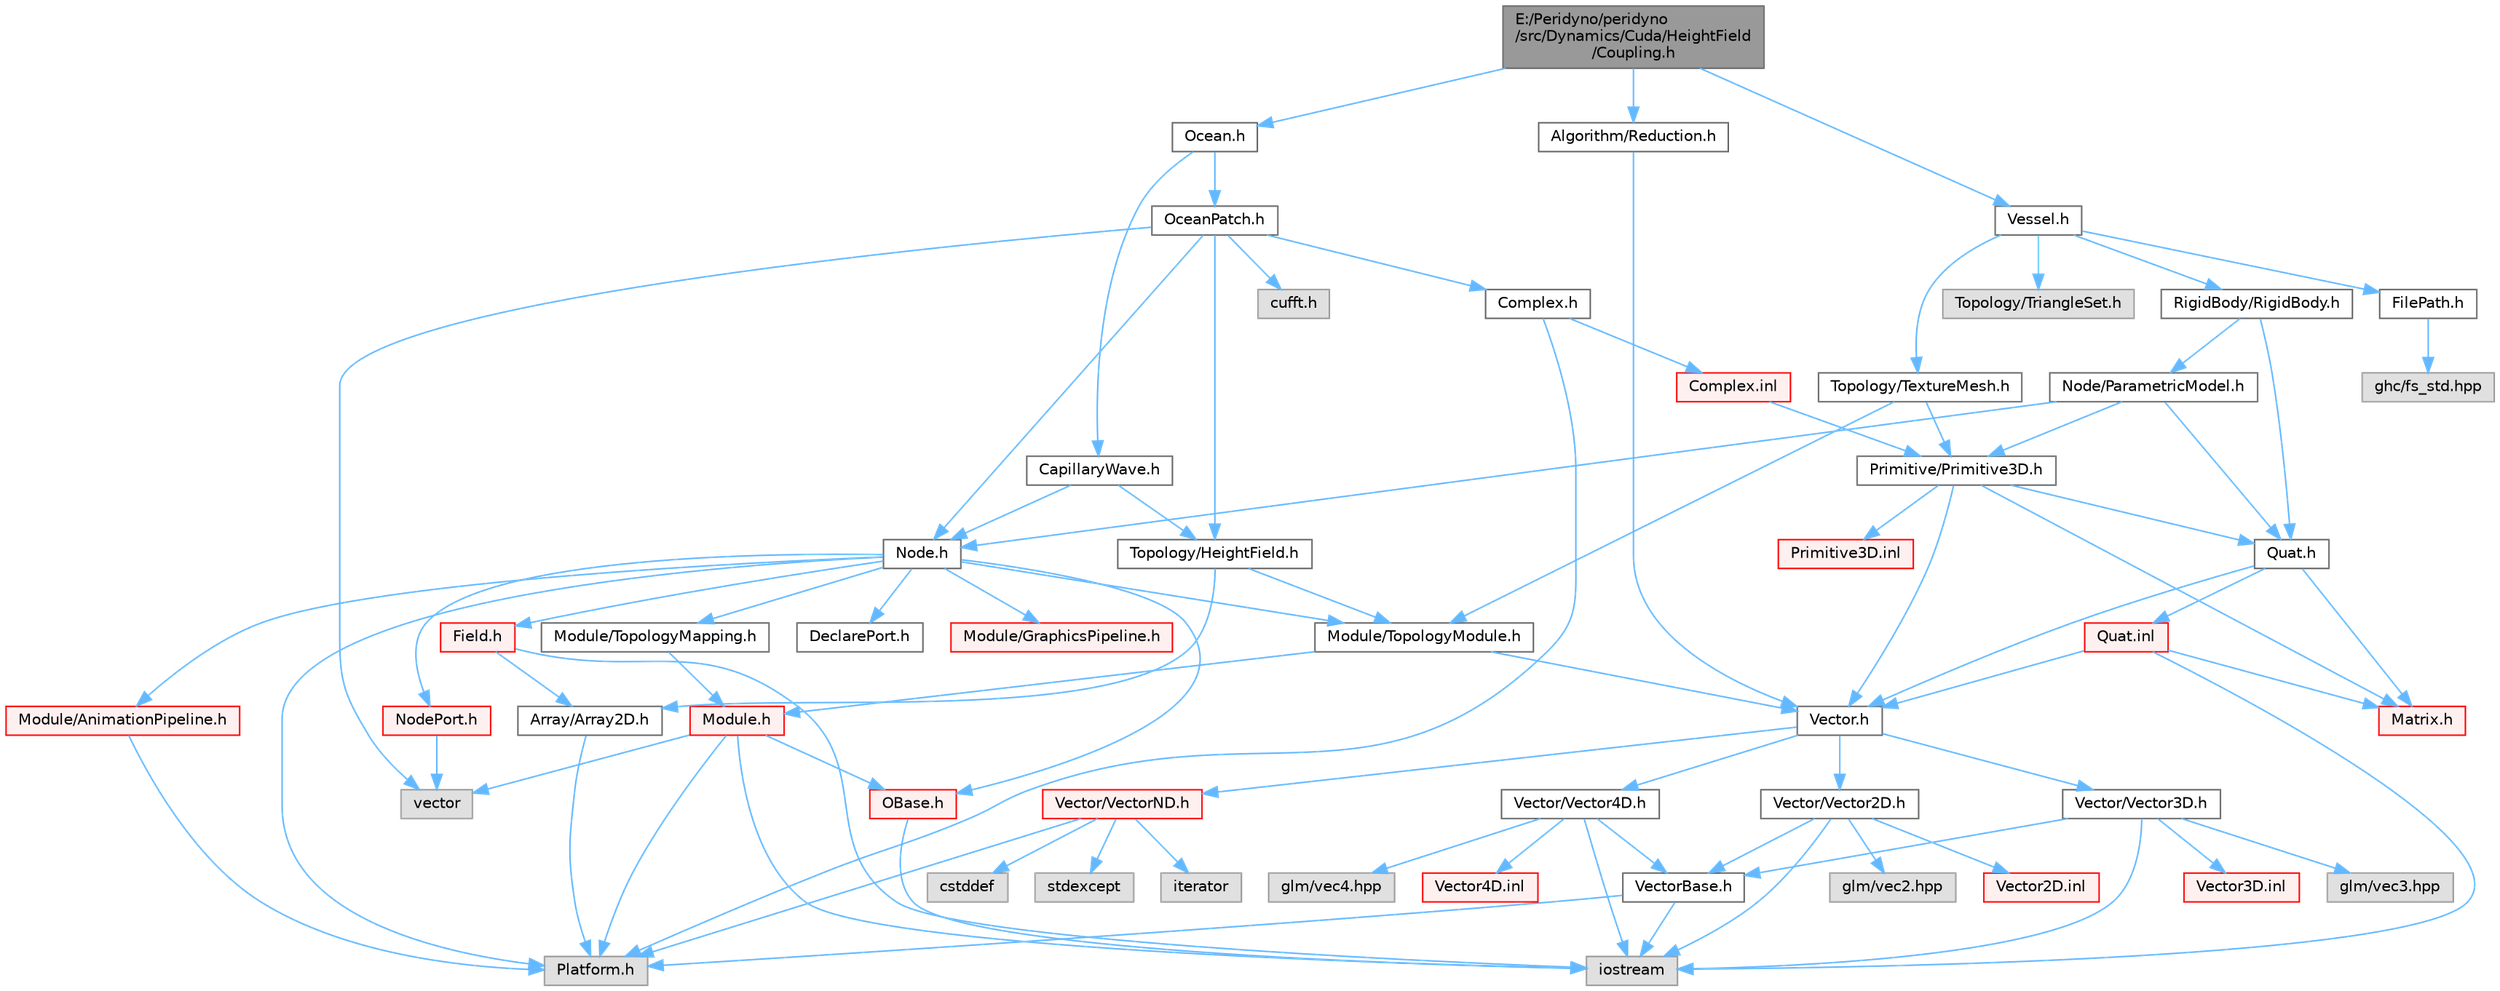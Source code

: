 digraph "E:/Peridyno/peridyno/src/Dynamics/Cuda/HeightField/Coupling.h"
{
 // LATEX_PDF_SIZE
  bgcolor="transparent";
  edge [fontname=Helvetica,fontsize=10,labelfontname=Helvetica,labelfontsize=10];
  node [fontname=Helvetica,fontsize=10,shape=box,height=0.2,width=0.4];
  Node1 [id="Node000001",label="E:/Peridyno/peridyno\l/src/Dynamics/Cuda/HeightField\l/Coupling.h",height=0.2,width=0.4,color="gray40", fillcolor="grey60", style="filled", fontcolor="black",tooltip=" "];
  Node1 -> Node2 [id="edge1_Node000001_Node000002",color="steelblue1",style="solid",tooltip=" "];
  Node2 [id="Node000002",label="Ocean.h",height=0.2,width=0.4,color="grey40", fillcolor="white", style="filled",URL="$_ocean_8h.html",tooltip=" "];
  Node2 -> Node3 [id="edge2_Node000002_Node000003",color="steelblue1",style="solid",tooltip=" "];
  Node3 [id="Node000003",label="OceanPatch.h",height=0.2,width=0.4,color="grey40", fillcolor="white", style="filled",URL="$_ocean_patch_8h.html",tooltip=" "];
  Node3 -> Node4 [id="edge3_Node000003_Node000004",color="steelblue1",style="solid",tooltip=" "];
  Node4 [id="Node000004",label="cufft.h",height=0.2,width=0.4,color="grey60", fillcolor="#E0E0E0", style="filled",tooltip=" "];
  Node3 -> Node5 [id="edge4_Node000003_Node000005",color="steelblue1",style="solid",tooltip=" "];
  Node5 [id="Node000005",label="vector",height=0.2,width=0.4,color="grey60", fillcolor="#E0E0E0", style="filled",tooltip=" "];
  Node3 -> Node6 [id="edge5_Node000003_Node000006",color="steelblue1",style="solid",tooltip=" "];
  Node6 [id="Node000006",label="Node.h",height=0.2,width=0.4,color="grey40", fillcolor="white", style="filled",URL="$_node_8h.html",tooltip=" "];
  Node6 -> Node7 [id="edge6_Node000006_Node000007",color="steelblue1",style="solid",tooltip=" "];
  Node7 [id="Node000007",label="OBase.h",height=0.2,width=0.4,color="red", fillcolor="#FFF0F0", style="filled",URL="$_o_base_8h.html",tooltip=" "];
  Node7 -> Node8 [id="edge7_Node000007_Node000008",color="steelblue1",style="solid",tooltip=" "];
  Node8 [id="Node000008",label="iostream",height=0.2,width=0.4,color="grey60", fillcolor="#E0E0E0", style="filled",tooltip=" "];
  Node6 -> Node19 [id="edge8_Node000006_Node000019",color="steelblue1",style="solid",tooltip=" "];
  Node19 [id="Node000019",label="Field.h",height=0.2,width=0.4,color="red", fillcolor="#FFF0F0", style="filled",URL="$_field_8h.html",tooltip=" "];
  Node19 -> Node8 [id="edge9_Node000019_Node000008",color="steelblue1",style="solid",tooltip=" "];
  Node19 -> Node26 [id="edge10_Node000019_Node000026",color="steelblue1",style="solid",tooltip=" "];
  Node26 [id="Node000026",label="Array/Array2D.h",height=0.2,width=0.4,color="grey40", fillcolor="white", style="filled",URL="$_array2_d_8h.html",tooltip=" "];
  Node26 -> Node10 [id="edge11_Node000026_Node000010",color="steelblue1",style="solid",tooltip=" "];
  Node10 [id="Node000010",label="Platform.h",height=0.2,width=0.4,color="grey60", fillcolor="#E0E0E0", style="filled",tooltip=" "];
  Node6 -> Node10 [id="edge12_Node000006_Node000010",color="steelblue1",style="solid",tooltip=" "];
  Node6 -> Node73 [id="edge13_Node000006_Node000073",color="steelblue1",style="solid",tooltip=" "];
  Node73 [id="Node000073",label="DeclarePort.h",height=0.2,width=0.4,color="grey40", fillcolor="white", style="filled",URL="$_declare_port_8h.html",tooltip=" "];
  Node6 -> Node74 [id="edge14_Node000006_Node000074",color="steelblue1",style="solid",tooltip=" "];
  Node74 [id="Node000074",label="NodePort.h",height=0.2,width=0.4,color="red", fillcolor="#FFF0F0", style="filled",URL="$_node_port_8h.html",tooltip=" "];
  Node74 -> Node5 [id="edge15_Node000074_Node000005",color="steelblue1",style="solid",tooltip=" "];
  Node6 -> Node75 [id="edge16_Node000006_Node000075",color="steelblue1",style="solid",tooltip=" "];
  Node75 [id="Node000075",label="Module/TopologyModule.h",height=0.2,width=0.4,color="grey40", fillcolor="white", style="filled",URL="$_topology_module_8h.html",tooltip=" "];
  Node75 -> Node33 [id="edge17_Node000075_Node000033",color="steelblue1",style="solid",tooltip=" "];
  Node33 [id="Node000033",label="Vector.h",height=0.2,width=0.4,color="grey40", fillcolor="white", style="filled",URL="$_vector_8h.html",tooltip=" "];
  Node33 -> Node34 [id="edge18_Node000033_Node000034",color="steelblue1",style="solid",tooltip=" "];
  Node34 [id="Node000034",label="Vector/Vector2D.h",height=0.2,width=0.4,color="grey40", fillcolor="white", style="filled",URL="$_vector2_d_8h.html",tooltip=" "];
  Node34 -> Node35 [id="edge19_Node000034_Node000035",color="steelblue1",style="solid",tooltip=" "];
  Node35 [id="Node000035",label="glm/vec2.hpp",height=0.2,width=0.4,color="grey60", fillcolor="#E0E0E0", style="filled",tooltip=" "];
  Node34 -> Node8 [id="edge20_Node000034_Node000008",color="steelblue1",style="solid",tooltip=" "];
  Node34 -> Node36 [id="edge21_Node000034_Node000036",color="steelblue1",style="solid",tooltip=" "];
  Node36 [id="Node000036",label="VectorBase.h",height=0.2,width=0.4,color="grey40", fillcolor="white", style="filled",URL="$_vector_base_8h.html",tooltip=" "];
  Node36 -> Node8 [id="edge22_Node000036_Node000008",color="steelblue1",style="solid",tooltip=" "];
  Node36 -> Node10 [id="edge23_Node000036_Node000010",color="steelblue1",style="solid",tooltip=" "];
  Node34 -> Node37 [id="edge24_Node000034_Node000037",color="steelblue1",style="solid",tooltip=" "];
  Node37 [id="Node000037",label="Vector2D.inl",height=0.2,width=0.4,color="red", fillcolor="#FFF0F0", style="filled",URL="$_vector2_d_8inl.html",tooltip=" "];
  Node33 -> Node40 [id="edge25_Node000033_Node000040",color="steelblue1",style="solid",tooltip=" "];
  Node40 [id="Node000040",label="Vector/Vector3D.h",height=0.2,width=0.4,color="grey40", fillcolor="white", style="filled",URL="$_vector3_d_8h.html",tooltip=" "];
  Node40 -> Node41 [id="edge26_Node000040_Node000041",color="steelblue1",style="solid",tooltip=" "];
  Node41 [id="Node000041",label="glm/vec3.hpp",height=0.2,width=0.4,color="grey60", fillcolor="#E0E0E0", style="filled",tooltip=" "];
  Node40 -> Node8 [id="edge27_Node000040_Node000008",color="steelblue1",style="solid",tooltip=" "];
  Node40 -> Node36 [id="edge28_Node000040_Node000036",color="steelblue1",style="solid",tooltip=" "];
  Node40 -> Node42 [id="edge29_Node000040_Node000042",color="steelblue1",style="solid",tooltip=" "];
  Node42 [id="Node000042",label="Vector3D.inl",height=0.2,width=0.4,color="red", fillcolor="#FFF0F0", style="filled",URL="$_vector3_d_8inl.html",tooltip=" "];
  Node33 -> Node43 [id="edge30_Node000033_Node000043",color="steelblue1",style="solid",tooltip=" "];
  Node43 [id="Node000043",label="Vector/Vector4D.h",height=0.2,width=0.4,color="grey40", fillcolor="white", style="filled",URL="$_vector4_d_8h.html",tooltip=" "];
  Node43 -> Node44 [id="edge31_Node000043_Node000044",color="steelblue1",style="solid",tooltip=" "];
  Node44 [id="Node000044",label="glm/vec4.hpp",height=0.2,width=0.4,color="grey60", fillcolor="#E0E0E0", style="filled",tooltip=" "];
  Node43 -> Node8 [id="edge32_Node000043_Node000008",color="steelblue1",style="solid",tooltip=" "];
  Node43 -> Node36 [id="edge33_Node000043_Node000036",color="steelblue1",style="solid",tooltip=" "];
  Node43 -> Node45 [id="edge34_Node000043_Node000045",color="steelblue1",style="solid",tooltip=" "];
  Node45 [id="Node000045",label="Vector4D.inl",height=0.2,width=0.4,color="red", fillcolor="#FFF0F0", style="filled",URL="$_vector4_d_8inl.html",tooltip=" "];
  Node33 -> Node46 [id="edge35_Node000033_Node000046",color="steelblue1",style="solid",tooltip=" "];
  Node46 [id="Node000046",label="Vector/VectorND.h",height=0.2,width=0.4,color="red", fillcolor="#FFF0F0", style="filled",URL="$_vector_n_d_8h.html",tooltip=" "];
  Node46 -> Node47 [id="edge36_Node000046_Node000047",color="steelblue1",style="solid",tooltip=" "];
  Node47 [id="Node000047",label="cstddef",height=0.2,width=0.4,color="grey60", fillcolor="#E0E0E0", style="filled",tooltip=" "];
  Node46 -> Node48 [id="edge37_Node000046_Node000048",color="steelblue1",style="solid",tooltip=" "];
  Node48 [id="Node000048",label="stdexcept",height=0.2,width=0.4,color="grey60", fillcolor="#E0E0E0", style="filled",tooltip=" "];
  Node46 -> Node49 [id="edge38_Node000046_Node000049",color="steelblue1",style="solid",tooltip=" "];
  Node49 [id="Node000049",label="iterator",height=0.2,width=0.4,color="grey60", fillcolor="#E0E0E0", style="filled",tooltip=" "];
  Node46 -> Node10 [id="edge39_Node000046_Node000010",color="steelblue1",style="solid",tooltip=" "];
  Node75 -> Node76 [id="edge40_Node000075_Node000076",color="steelblue1",style="solid",tooltip=" "];
  Node76 [id="Node000076",label="Module.h",height=0.2,width=0.4,color="red", fillcolor="#FFF0F0", style="filled",URL="$_module_8h.html",tooltip=" "];
  Node76 -> Node10 [id="edge41_Node000076_Node000010",color="steelblue1",style="solid",tooltip=" "];
  Node76 -> Node5 [id="edge42_Node000076_Node000005",color="steelblue1",style="solid",tooltip=" "];
  Node76 -> Node8 [id="edge43_Node000076_Node000008",color="steelblue1",style="solid",tooltip=" "];
  Node76 -> Node7 [id="edge44_Node000076_Node000007",color="steelblue1",style="solid",tooltip=" "];
  Node6 -> Node95 [id="edge45_Node000006_Node000095",color="steelblue1",style="solid",tooltip=" "];
  Node95 [id="Node000095",label="Module/TopologyMapping.h",height=0.2,width=0.4,color="grey40", fillcolor="white", style="filled",URL="$_topology_mapping_8h.html",tooltip=" "];
  Node95 -> Node76 [id="edge46_Node000095_Node000076",color="steelblue1",style="solid",tooltip=" "];
  Node6 -> Node96 [id="edge47_Node000006_Node000096",color="steelblue1",style="solid",tooltip=" "];
  Node96 [id="Node000096",label="Module/AnimationPipeline.h",height=0.2,width=0.4,color="red", fillcolor="#FFF0F0", style="filled",URL="$_animation_pipeline_8h.html",tooltip=" "];
  Node96 -> Node10 [id="edge48_Node000096_Node000010",color="steelblue1",style="solid",tooltip=" "];
  Node6 -> Node98 [id="edge49_Node000006_Node000098",color="steelblue1",style="solid",tooltip=" "];
  Node98 [id="Node000098",label="Module/GraphicsPipeline.h",height=0.2,width=0.4,color="red", fillcolor="#FFF0F0", style="filled",URL="$_graphics_pipeline_8h.html",tooltip=" "];
  Node3 -> Node99 [id="edge50_Node000003_Node000099",color="steelblue1",style="solid",tooltip=" "];
  Node99 [id="Node000099",label="Complex.h",height=0.2,width=0.4,color="grey40", fillcolor="white", style="filled",URL="$_complex_8h.html",tooltip=" "];
  Node99 -> Node10 [id="edge51_Node000099_Node000010",color="steelblue1",style="solid",tooltip=" "];
  Node99 -> Node100 [id="edge52_Node000099_Node000100",color="steelblue1",style="solid",tooltip=" "];
  Node100 [id="Node000100",label="Complex.inl",height=0.2,width=0.4,color="red", fillcolor="#FFF0F0", style="filled",URL="$_complex_8inl.html",tooltip=" "];
  Node100 -> Node101 [id="edge53_Node000100_Node000101",color="steelblue1",style="solid",tooltip=" "];
  Node101 [id="Node000101",label="Primitive/Primitive3D.h",height=0.2,width=0.4,color="grey40", fillcolor="white", style="filled",URL="$_primitive3_d_8h.html",tooltip=" "];
  Node101 -> Node33 [id="edge54_Node000101_Node000033",color="steelblue1",style="solid",tooltip=" "];
  Node101 -> Node51 [id="edge55_Node000101_Node000051",color="steelblue1",style="solid",tooltip=" "];
  Node51 [id="Node000051",label="Matrix.h",height=0.2,width=0.4,color="red", fillcolor="#FFF0F0", style="filled",URL="$_matrix_8h.html",tooltip=" "];
  Node101 -> Node64 [id="edge56_Node000101_Node000064",color="steelblue1",style="solid",tooltip=" "];
  Node64 [id="Node000064",label="Quat.h",height=0.2,width=0.4,color="grey40", fillcolor="white", style="filled",URL="$_quat_8h.html",tooltip="Implementation of quaternion."];
  Node64 -> Node33 [id="edge57_Node000064_Node000033",color="steelblue1",style="solid",tooltip=" "];
  Node64 -> Node51 [id="edge58_Node000064_Node000051",color="steelblue1",style="solid",tooltip=" "];
  Node64 -> Node65 [id="edge59_Node000064_Node000065",color="steelblue1",style="solid",tooltip=" "];
  Node65 [id="Node000065",label="Quat.inl",height=0.2,width=0.4,color="red", fillcolor="#FFF0F0", style="filled",URL="$_quat_8inl.html",tooltip=" "];
  Node65 -> Node8 [id="edge60_Node000065_Node000008",color="steelblue1",style="solid",tooltip=" "];
  Node65 -> Node33 [id="edge61_Node000065_Node000033",color="steelblue1",style="solid",tooltip=" "];
  Node65 -> Node51 [id="edge62_Node000065_Node000051",color="steelblue1",style="solid",tooltip=" "];
  Node101 -> Node102 [id="edge63_Node000101_Node000102",color="steelblue1",style="solid",tooltip=" "];
  Node102 [id="Node000102",label="Primitive3D.inl",height=0.2,width=0.4,color="red", fillcolor="#FFF0F0", style="filled",URL="$_primitive3_d_8inl.html",tooltip=" "];
  Node3 -> Node105 [id="edge64_Node000003_Node000105",color="steelblue1",style="solid",tooltip=" "];
  Node105 [id="Node000105",label="Topology/HeightField.h",height=0.2,width=0.4,color="grey40", fillcolor="white", style="filled",URL="$_height_field_8h.html",tooltip=" "];
  Node105 -> Node75 [id="edge65_Node000105_Node000075",color="steelblue1",style="solid",tooltip=" "];
  Node105 -> Node26 [id="edge66_Node000105_Node000026",color="steelblue1",style="solid",tooltip=" "];
  Node2 -> Node106 [id="edge67_Node000002_Node000106",color="steelblue1",style="solid",tooltip=" "];
  Node106 [id="Node000106",label="CapillaryWave.h",height=0.2,width=0.4,color="grey40", fillcolor="white", style="filled",URL="$_capillary_wave_8h.html",tooltip=" "];
  Node106 -> Node6 [id="edge68_Node000106_Node000006",color="steelblue1",style="solid",tooltip=" "];
  Node106 -> Node105 [id="edge69_Node000106_Node000105",color="steelblue1",style="solid",tooltip=" "];
  Node1 -> Node107 [id="edge70_Node000001_Node000107",color="steelblue1",style="solid",tooltip=" "];
  Node107 [id="Node000107",label="Vessel.h",height=0.2,width=0.4,color="grey40", fillcolor="white", style="filled",URL="$_vessel_8h.html",tooltip=" "];
  Node107 -> Node108 [id="edge71_Node000107_Node000108",color="steelblue1",style="solid",tooltip=" "];
  Node108 [id="Node000108",label="RigidBody/RigidBody.h",height=0.2,width=0.4,color="grey40", fillcolor="white", style="filled",URL="$_rigid_body_8h.html",tooltip=" "];
  Node108 -> Node109 [id="edge72_Node000108_Node000109",color="steelblue1",style="solid",tooltip=" "];
  Node109 [id="Node000109",label="Node/ParametricModel.h",height=0.2,width=0.4,color="grey40", fillcolor="white", style="filled",URL="$_parametric_model_8h.html",tooltip=" "];
  Node109 -> Node6 [id="edge73_Node000109_Node000006",color="steelblue1",style="solid",tooltip=" "];
  Node109 -> Node64 [id="edge74_Node000109_Node000064",color="steelblue1",style="solid",tooltip=" "];
  Node109 -> Node101 [id="edge75_Node000109_Node000101",color="steelblue1",style="solid",tooltip=" "];
  Node108 -> Node64 [id="edge76_Node000108_Node000064",color="steelblue1",style="solid",tooltip=" "];
  Node107 -> Node110 [id="edge77_Node000107_Node000110",color="steelblue1",style="solid",tooltip=" "];
  Node110 [id="Node000110",label="Topology/TriangleSet.h",height=0.2,width=0.4,color="grey60", fillcolor="#E0E0E0", style="filled",tooltip=" "];
  Node107 -> Node111 [id="edge78_Node000107_Node000111",color="steelblue1",style="solid",tooltip=" "];
  Node111 [id="Node000111",label="FilePath.h",height=0.2,width=0.4,color="grey40", fillcolor="white", style="filled",URL="$_file_path_8h.html",tooltip=" "];
  Node111 -> Node112 [id="edge79_Node000111_Node000112",color="steelblue1",style="solid",tooltip=" "];
  Node112 [id="Node000112",label="ghc/fs_std.hpp",height=0.2,width=0.4,color="grey60", fillcolor="#E0E0E0", style="filled",tooltip=" "];
  Node107 -> Node113 [id="edge80_Node000107_Node000113",color="steelblue1",style="solid",tooltip=" "];
  Node113 [id="Node000113",label="Topology/TextureMesh.h",height=0.2,width=0.4,color="grey40", fillcolor="white", style="filled",URL="$_texture_mesh_8h.html",tooltip=" "];
  Node113 -> Node75 [id="edge81_Node000113_Node000075",color="steelblue1",style="solid",tooltip=" "];
  Node113 -> Node101 [id="edge82_Node000113_Node000101",color="steelblue1",style="solid",tooltip=" "];
  Node1 -> Node114 [id="edge83_Node000001_Node000114",color="steelblue1",style="solid",tooltip=" "];
  Node114 [id="Node000114",label="Algorithm/Reduction.h",height=0.2,width=0.4,color="grey40", fillcolor="white", style="filled",URL="$_reduction_8h.html",tooltip=" "];
  Node114 -> Node33 [id="edge84_Node000114_Node000033",color="steelblue1",style="solid",tooltip=" "];
}
